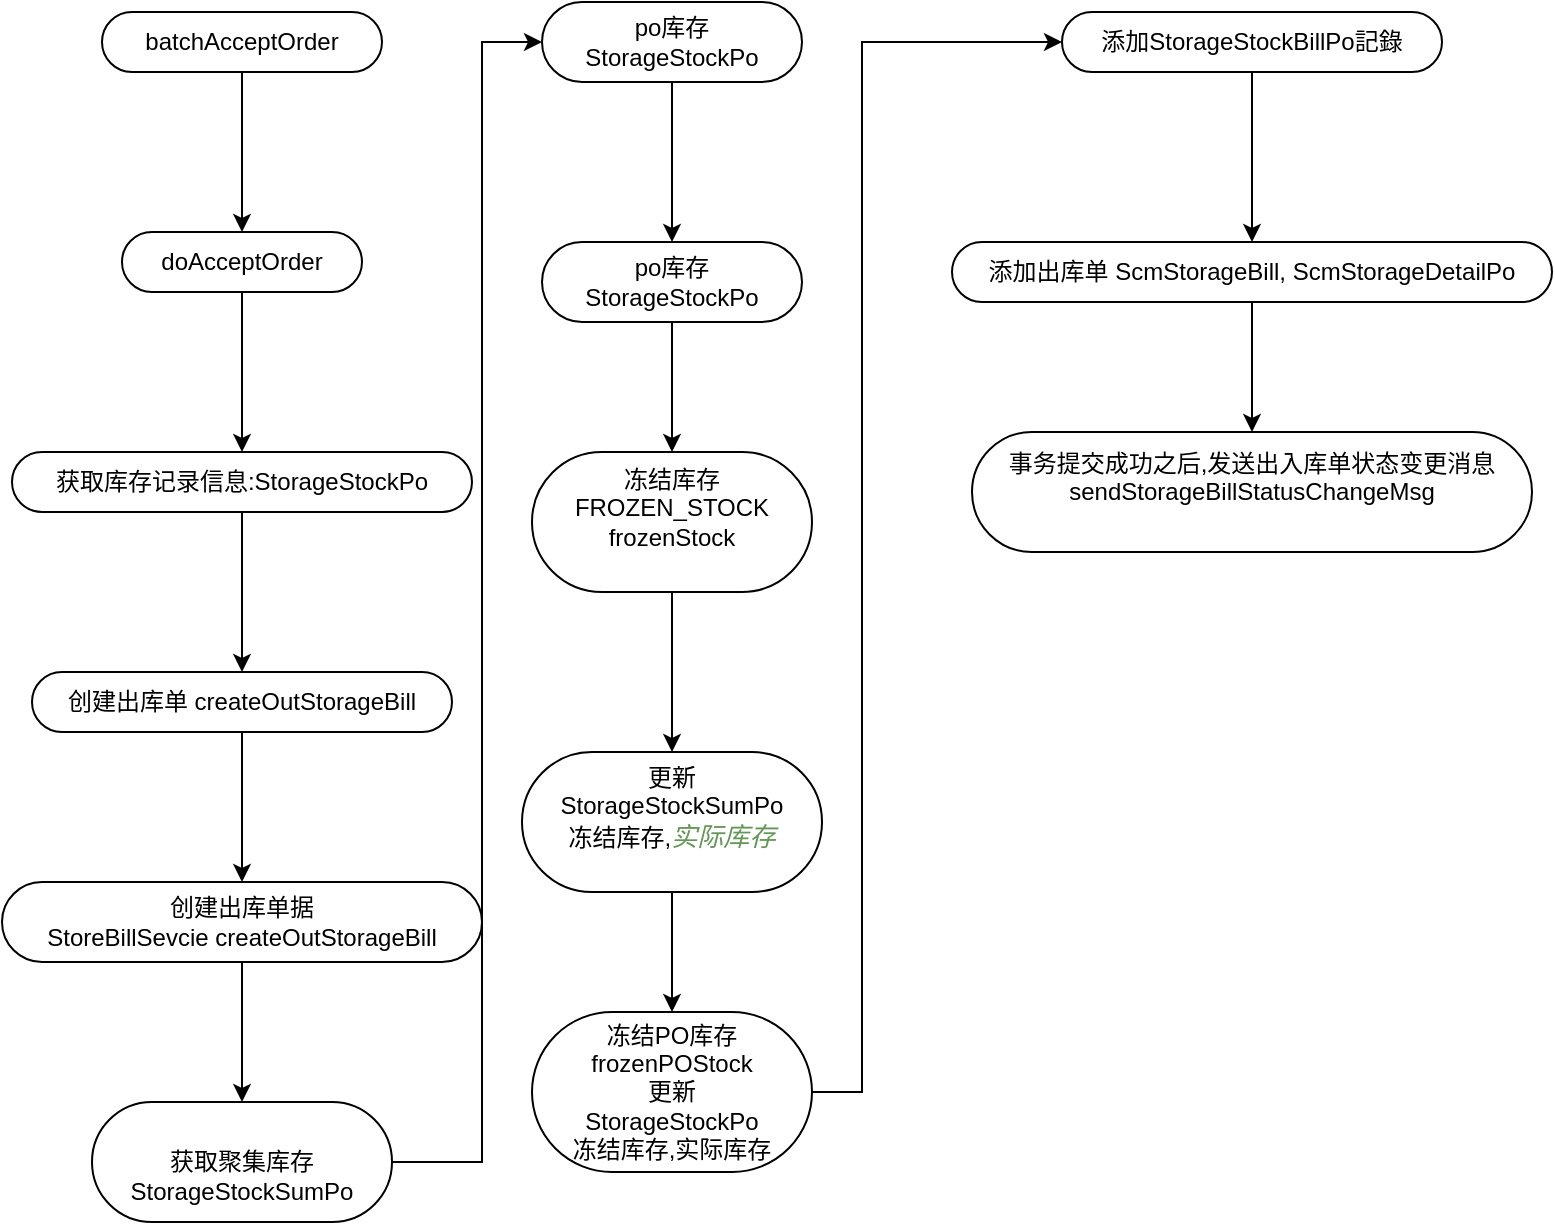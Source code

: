 <mxfile version="15.5.9" type="github">
  <diagram id="6fcMQszWX0c5DgQnWheI" name="Page-1">
    <mxGraphModel dx="1422" dy="1452" grid="1" gridSize="10" guides="1" tooltips="1" connect="1" arrows="1" fold="1" page="1" pageScale="1" pageWidth="980" pageHeight="690" math="0" shadow="0">
      <root>
        <mxCell id="0" />
        <mxCell id="1" parent="0" />
        <mxCell id="1Rcm_KRWIQfJ2-WHhXYL-5" value="" style="edgeStyle=orthogonalEdgeStyle;rounded=0;orthogonalLoop=1;jettySize=auto;html=1;" edge="1" parent="1" source="1Rcm_KRWIQfJ2-WHhXYL-3" target="1Rcm_KRWIQfJ2-WHhXYL-4">
          <mxGeometry relative="1" as="geometry" />
        </mxCell>
        <mxCell id="1Rcm_KRWIQfJ2-WHhXYL-3" value="batchAcceptOrder" style="whiteSpace=wrap;html=1;rounded=1;arcSize=50;align=center;verticalAlign=middle;strokeWidth=1;autosize=1;spacing=4;treeFolding=1;treeMoving=1;newEdgeStyle={&quot;edgeStyle&quot;:&quot;entityRelationEdgeStyle&quot;,&quot;startArrow&quot;:&quot;none&quot;,&quot;endArrow&quot;:&quot;none&quot;,&quot;segment&quot;:10,&quot;curved&quot;:1};direction=west;" vertex="1" parent="1">
          <mxGeometry x="170" y="-630" width="140" height="30" as="geometry" />
        </mxCell>
        <mxCell id="1Rcm_KRWIQfJ2-WHhXYL-7" value="" style="edgeStyle=orthogonalEdgeStyle;rounded=0;orthogonalLoop=1;jettySize=auto;html=1;" edge="1" parent="1" source="1Rcm_KRWIQfJ2-WHhXYL-4" target="1Rcm_KRWIQfJ2-WHhXYL-6">
          <mxGeometry relative="1" as="geometry" />
        </mxCell>
        <mxCell id="1Rcm_KRWIQfJ2-WHhXYL-4" value="doAcceptOrder" style="whiteSpace=wrap;html=1;rounded=1;arcSize=50;align=center;verticalAlign=middle;strokeWidth=1;autosize=1;spacing=4;treeFolding=1;treeMoving=1;newEdgeStyle={&quot;edgeStyle&quot;:&quot;entityRelationEdgeStyle&quot;,&quot;startArrow&quot;:&quot;none&quot;,&quot;endArrow&quot;:&quot;none&quot;,&quot;segment&quot;:10,&quot;curved&quot;:1};direction=west;" vertex="1" parent="1">
          <mxGeometry x="180" y="-520" width="120" height="30" as="geometry" />
        </mxCell>
        <mxCell id="1Rcm_KRWIQfJ2-WHhXYL-9" value="" style="edgeStyle=orthogonalEdgeStyle;rounded=0;orthogonalLoop=1;jettySize=auto;html=1;" edge="1" parent="1" source="1Rcm_KRWIQfJ2-WHhXYL-6" target="1Rcm_KRWIQfJ2-WHhXYL-8">
          <mxGeometry relative="1" as="geometry" />
        </mxCell>
        <mxCell id="1Rcm_KRWIQfJ2-WHhXYL-6" value="获取库存记录信息:StorageStockPo" style="whiteSpace=wrap;html=1;rounded=1;arcSize=50;align=center;verticalAlign=middle;strokeWidth=1;autosize=1;spacing=4;treeFolding=1;treeMoving=1;newEdgeStyle={&quot;edgeStyle&quot;:&quot;entityRelationEdgeStyle&quot;,&quot;startArrow&quot;:&quot;none&quot;,&quot;endArrow&quot;:&quot;none&quot;,&quot;segment&quot;:10,&quot;curved&quot;:1};direction=west;" vertex="1" parent="1">
          <mxGeometry x="125" y="-410" width="230" height="30" as="geometry" />
        </mxCell>
        <mxCell id="1Rcm_KRWIQfJ2-WHhXYL-11" value="" style="edgeStyle=orthogonalEdgeStyle;rounded=0;orthogonalLoop=1;jettySize=auto;html=1;" edge="1" parent="1" source="1Rcm_KRWIQfJ2-WHhXYL-8" target="1Rcm_KRWIQfJ2-WHhXYL-10">
          <mxGeometry relative="1" as="geometry" />
        </mxCell>
        <mxCell id="1Rcm_KRWIQfJ2-WHhXYL-8" value="创建出库单 createOutStorageBill" style="whiteSpace=wrap;html=1;rounded=1;arcSize=50;align=center;verticalAlign=middle;strokeWidth=1;autosize=1;spacing=4;treeFolding=1;treeMoving=1;newEdgeStyle={&quot;edgeStyle&quot;:&quot;entityRelationEdgeStyle&quot;,&quot;startArrow&quot;:&quot;none&quot;,&quot;endArrow&quot;:&quot;none&quot;,&quot;segment&quot;:10,&quot;curved&quot;:1};direction=west;" vertex="1" parent="1">
          <mxGeometry x="135" y="-300" width="210" height="30" as="geometry" />
        </mxCell>
        <mxCell id="1Rcm_KRWIQfJ2-WHhXYL-13" value="" style="edgeStyle=orthogonalEdgeStyle;rounded=0;orthogonalLoop=1;jettySize=auto;html=1;" edge="1" parent="1" source="1Rcm_KRWIQfJ2-WHhXYL-10" target="1Rcm_KRWIQfJ2-WHhXYL-12">
          <mxGeometry relative="1" as="geometry" />
        </mxCell>
        <mxCell id="1Rcm_KRWIQfJ2-WHhXYL-10" value="&lt;div&gt;创建出库单据&lt;/div&gt;&lt;div&gt;StoreBillSevcie createOutStorageBill&lt;/div&gt;" style="whiteSpace=wrap;html=1;rounded=1;arcSize=50;align=center;verticalAlign=middle;strokeWidth=1;autosize=1;spacing=4;treeFolding=1;treeMoving=1;newEdgeStyle={&quot;edgeStyle&quot;:&quot;entityRelationEdgeStyle&quot;,&quot;startArrow&quot;:&quot;none&quot;,&quot;endArrow&quot;:&quot;none&quot;,&quot;segment&quot;:10,&quot;curved&quot;:1};direction=west;" vertex="1" parent="1">
          <mxGeometry x="120" y="-195" width="240" height="40" as="geometry" />
        </mxCell>
        <mxCell id="1Rcm_KRWIQfJ2-WHhXYL-15" value="" style="edgeStyle=orthogonalEdgeStyle;rounded=0;orthogonalLoop=1;jettySize=auto;html=1;" edge="1" parent="1" source="1Rcm_KRWIQfJ2-WHhXYL-12" target="1Rcm_KRWIQfJ2-WHhXYL-14">
          <mxGeometry relative="1" as="geometry">
            <Array as="points">
              <mxPoint x="360" y="-55" />
              <mxPoint x="360" y="-615" />
            </Array>
          </mxGeometry>
        </mxCell>
        <mxCell id="1Rcm_KRWIQfJ2-WHhXYL-12" value="&lt;div&gt;&lt;br&gt;&lt;/div&gt;&lt;div&gt;获取聚集库存&lt;/div&gt;&lt;div&gt;StorageStockSumPo&lt;/div&gt;" style="whiteSpace=wrap;html=1;rounded=1;arcSize=50;align=center;verticalAlign=middle;strokeWidth=1;autosize=1;spacing=4;treeFolding=1;treeMoving=1;newEdgeStyle={&quot;edgeStyle&quot;:&quot;entityRelationEdgeStyle&quot;,&quot;startArrow&quot;:&quot;none&quot;,&quot;endArrow&quot;:&quot;none&quot;,&quot;segment&quot;:10,&quot;curved&quot;:1};direction=west;" vertex="1" parent="1">
          <mxGeometry x="165" y="-85" width="150" height="60" as="geometry" />
        </mxCell>
        <mxCell id="1Rcm_KRWIQfJ2-WHhXYL-17" value="" style="edgeStyle=orthogonalEdgeStyle;rounded=0;orthogonalLoop=1;jettySize=auto;html=1;" edge="1" parent="1" source="1Rcm_KRWIQfJ2-WHhXYL-14" target="1Rcm_KRWIQfJ2-WHhXYL-16">
          <mxGeometry relative="1" as="geometry" />
        </mxCell>
        <mxCell id="1Rcm_KRWIQfJ2-WHhXYL-14" value="&lt;div&gt;po库存&lt;/div&gt;&lt;div&gt;StorageStockPo&lt;/div&gt;" style="whiteSpace=wrap;html=1;rounded=1;arcSize=50;align=center;verticalAlign=middle;strokeWidth=1;autosize=1;spacing=4;treeFolding=1;treeMoving=1;newEdgeStyle={&quot;edgeStyle&quot;:&quot;entityRelationEdgeStyle&quot;,&quot;startArrow&quot;:&quot;none&quot;,&quot;endArrow&quot;:&quot;none&quot;,&quot;segment&quot;:10,&quot;curved&quot;:1};direction=west;" vertex="1" parent="1">
          <mxGeometry x="390" y="-635" width="130" height="40" as="geometry" />
        </mxCell>
        <mxCell id="1Rcm_KRWIQfJ2-WHhXYL-19" value="" style="edgeStyle=orthogonalEdgeStyle;rounded=0;orthogonalLoop=1;jettySize=auto;html=1;" edge="1" parent="1" source="1Rcm_KRWIQfJ2-WHhXYL-16" target="1Rcm_KRWIQfJ2-WHhXYL-18">
          <mxGeometry relative="1" as="geometry" />
        </mxCell>
        <mxCell id="1Rcm_KRWIQfJ2-WHhXYL-16" value="&lt;div&gt;po库存&lt;/div&gt;&lt;div&gt;StorageStockPo&lt;/div&gt;" style="whiteSpace=wrap;html=1;rounded=1;arcSize=50;align=center;verticalAlign=middle;strokeWidth=1;autosize=1;spacing=4;treeFolding=1;treeMoving=1;newEdgeStyle={&quot;edgeStyle&quot;:&quot;entityRelationEdgeStyle&quot;,&quot;startArrow&quot;:&quot;none&quot;,&quot;endArrow&quot;:&quot;none&quot;,&quot;segment&quot;:10,&quot;curved&quot;:1};direction=west;" vertex="1" parent="1">
          <mxGeometry x="390" y="-515" width="130" height="40" as="geometry" />
        </mxCell>
        <mxCell id="1Rcm_KRWIQfJ2-WHhXYL-21" value="" style="edgeStyle=orthogonalEdgeStyle;rounded=0;orthogonalLoop=1;jettySize=auto;html=1;" edge="1" parent="1" source="1Rcm_KRWIQfJ2-WHhXYL-18" target="1Rcm_KRWIQfJ2-WHhXYL-20">
          <mxGeometry relative="1" as="geometry" />
        </mxCell>
        <mxCell id="1Rcm_KRWIQfJ2-WHhXYL-18" value="&lt;div&gt;冻结库存&lt;/div&gt;&lt;div&gt;FROZEN_STOCK&lt;/div&gt;&lt;div&gt;frozenStock&lt;/div&gt;&lt;div&gt;&lt;br&gt;&lt;/div&gt;" style="whiteSpace=wrap;html=1;rounded=1;arcSize=50;align=center;verticalAlign=middle;strokeWidth=1;autosize=1;spacing=4;treeFolding=1;treeMoving=1;newEdgeStyle={&quot;edgeStyle&quot;:&quot;entityRelationEdgeStyle&quot;,&quot;startArrow&quot;:&quot;none&quot;,&quot;endArrow&quot;:&quot;none&quot;,&quot;segment&quot;:10,&quot;curved&quot;:1};direction=west;" vertex="1" parent="1">
          <mxGeometry x="385" y="-410" width="140" height="70" as="geometry" />
        </mxCell>
        <mxCell id="1Rcm_KRWIQfJ2-WHhXYL-23" value="" style="edgeStyle=orthogonalEdgeStyle;rounded=0;orthogonalLoop=1;jettySize=auto;html=1;" edge="1" parent="1" source="1Rcm_KRWIQfJ2-WHhXYL-20" target="1Rcm_KRWIQfJ2-WHhXYL-22">
          <mxGeometry relative="1" as="geometry" />
        </mxCell>
        <mxCell id="1Rcm_KRWIQfJ2-WHhXYL-20" value="&lt;div&gt;&lt;div&gt;更新&lt;/div&gt;&lt;div&gt;StorageStockSumPo&lt;/div&gt;&lt;/div&gt;&lt;div&gt;&lt;div&gt;冻结库存,&lt;span style=&quot;font-family: , monospace ; font-size: 9.8pt ; color: rgb(98 , 151 , 85) ; font-style: italic&quot;&gt;实际库存&lt;/span&gt;&lt;/div&gt;&lt;/div&gt;&lt;div&gt;&lt;br&gt;&lt;/div&gt;" style="whiteSpace=wrap;html=1;rounded=1;arcSize=50;align=center;verticalAlign=middle;strokeWidth=1;autosize=1;spacing=4;treeFolding=1;treeMoving=1;newEdgeStyle={&quot;edgeStyle&quot;:&quot;entityRelationEdgeStyle&quot;,&quot;startArrow&quot;:&quot;none&quot;,&quot;endArrow&quot;:&quot;none&quot;,&quot;segment&quot;:10,&quot;curved&quot;:1};direction=west;" vertex="1" parent="1">
          <mxGeometry x="380" y="-260" width="150" height="70" as="geometry" />
        </mxCell>
        <mxCell id="1Rcm_KRWIQfJ2-WHhXYL-25" value="" style="edgeStyle=orthogonalEdgeStyle;rounded=0;orthogonalLoop=1;jettySize=auto;html=1;" edge="1" parent="1" source="1Rcm_KRWIQfJ2-WHhXYL-22" target="1Rcm_KRWIQfJ2-WHhXYL-24">
          <mxGeometry relative="1" as="geometry">
            <Array as="points">
              <mxPoint x="550" y="-90" />
              <mxPoint x="550" y="-615" />
            </Array>
          </mxGeometry>
        </mxCell>
        <mxCell id="1Rcm_KRWIQfJ2-WHhXYL-22" value="冻结PO库存&#xa;frozenPOStock&#xa;更新&#xa;StorageStockPo&#xa;冻结库存,实际库存" style="whiteSpace=wrap;html=1;rounded=1;arcSize=50;align=center;verticalAlign=middle;strokeWidth=1;autosize=1;spacing=4;treeFolding=1;treeMoving=1;newEdgeStyle={&quot;edgeStyle&quot;:&quot;entityRelationEdgeStyle&quot;,&quot;startArrow&quot;:&quot;none&quot;,&quot;endArrow&quot;:&quot;none&quot;,&quot;segment&quot;:10,&quot;curved&quot;:1};direction=west;" vertex="1" parent="1">
          <mxGeometry x="385" y="-130" width="140" height="80" as="geometry" />
        </mxCell>
        <mxCell id="1Rcm_KRWIQfJ2-WHhXYL-27" value="" style="edgeStyle=orthogonalEdgeStyle;rounded=0;orthogonalLoop=1;jettySize=auto;html=1;" edge="1" parent="1" source="1Rcm_KRWIQfJ2-WHhXYL-24" target="1Rcm_KRWIQfJ2-WHhXYL-26">
          <mxGeometry relative="1" as="geometry" />
        </mxCell>
        <mxCell id="1Rcm_KRWIQfJ2-WHhXYL-24" value="&lt;div&gt;&lt;span&gt;添加StorageStockBillPo記錄&lt;/span&gt;&lt;br&gt;&lt;/div&gt;" style="whiteSpace=wrap;html=1;rounded=1;arcSize=50;align=center;verticalAlign=middle;strokeWidth=1;autosize=1;spacing=4;treeFolding=1;treeMoving=1;newEdgeStyle={&quot;edgeStyle&quot;:&quot;entityRelationEdgeStyle&quot;,&quot;startArrow&quot;:&quot;none&quot;,&quot;endArrow&quot;:&quot;none&quot;,&quot;segment&quot;:10,&quot;curved&quot;:1};direction=west;" vertex="1" parent="1">
          <mxGeometry x="650" y="-630" width="190" height="30" as="geometry" />
        </mxCell>
        <mxCell id="1Rcm_KRWIQfJ2-WHhXYL-29" value="" style="edgeStyle=orthogonalEdgeStyle;rounded=0;orthogonalLoop=1;jettySize=auto;html=1;" edge="1" parent="1" source="1Rcm_KRWIQfJ2-WHhXYL-26" target="1Rcm_KRWIQfJ2-WHhXYL-28">
          <mxGeometry relative="1" as="geometry" />
        </mxCell>
        <mxCell id="1Rcm_KRWIQfJ2-WHhXYL-26" value="添加出库单&amp;nbsp;ScmStorageBill, ScmStorageDetailPo" style="whiteSpace=wrap;html=1;rounded=1;arcSize=50;align=center;verticalAlign=middle;strokeWidth=1;autosize=1;spacing=4;treeFolding=1;treeMoving=1;newEdgeStyle={&quot;edgeStyle&quot;:&quot;entityRelationEdgeStyle&quot;,&quot;startArrow&quot;:&quot;none&quot;,&quot;endArrow&quot;:&quot;none&quot;,&quot;segment&quot;:10,&quot;curved&quot;:1};direction=west;" vertex="1" parent="1">
          <mxGeometry x="595" y="-515" width="300" height="30" as="geometry" />
        </mxCell>
        <mxCell id="1Rcm_KRWIQfJ2-WHhXYL-28" value="&lt;div&gt;事务提交成功之后,发送出入库单状态变更消息&lt;/div&gt;&lt;div&gt;sendStorageBillStatusChangeMsg&lt;/div&gt;&lt;div&gt;&lt;br&gt;&lt;/div&gt;" style="whiteSpace=wrap;html=1;rounded=1;arcSize=50;align=center;verticalAlign=middle;strokeWidth=1;autosize=1;spacing=4;treeFolding=1;treeMoving=1;newEdgeStyle={&quot;edgeStyle&quot;:&quot;entityRelationEdgeStyle&quot;,&quot;startArrow&quot;:&quot;none&quot;,&quot;endArrow&quot;:&quot;none&quot;,&quot;segment&quot;:10,&quot;curved&quot;:1};direction=west;" vertex="1" parent="1">
          <mxGeometry x="605" y="-420" width="280" height="60" as="geometry" />
        </mxCell>
      </root>
    </mxGraphModel>
  </diagram>
</mxfile>
